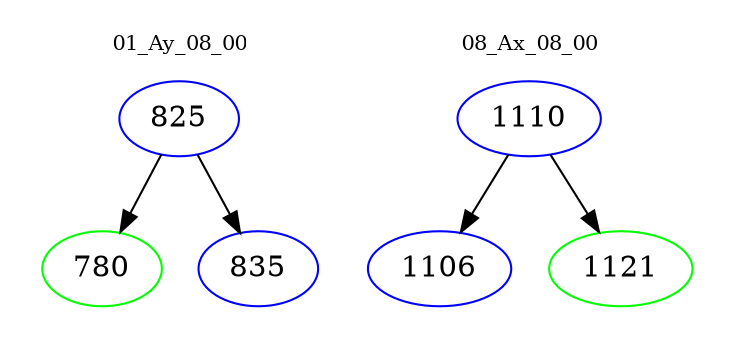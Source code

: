 digraph{
subgraph cluster_0 {
color = white
label = "01_Ay_08_00";
fontsize=10;
T0_825 [label="825", color="blue"]
T0_825 -> T0_780 [color="black"]
T0_780 [label="780", color="green"]
T0_825 -> T0_835 [color="black"]
T0_835 [label="835", color="blue"]
}
subgraph cluster_1 {
color = white
label = "08_Ax_08_00";
fontsize=10;
T1_1110 [label="1110", color="blue"]
T1_1110 -> T1_1106 [color="black"]
T1_1106 [label="1106", color="blue"]
T1_1110 -> T1_1121 [color="black"]
T1_1121 [label="1121", color="green"]
}
}
